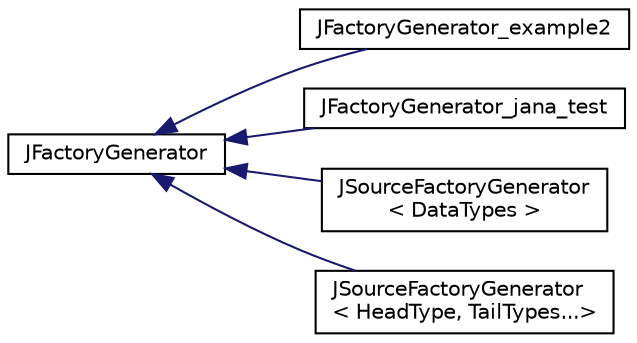 digraph "Graphical Class Hierarchy"
{
  edge [fontname="Helvetica",fontsize="10",labelfontname="Helvetica",labelfontsize="10"];
  node [fontname="Helvetica",fontsize="10",shape=record];
  rankdir="LR";
  Node1 [label="JFactoryGenerator",height=0.2,width=0.4,color="black", fillcolor="white", style="filled",URL="$class_j_factory_generator.html"];
  Node1 -> Node2 [dir="back",color="midnightblue",fontsize="10",style="solid",fontname="Helvetica"];
  Node2 [label="JFactoryGenerator_example2",height=0.2,width=0.4,color="black", fillcolor="white", style="filled",URL="$class_j_factory_generator__example2.html"];
  Node1 -> Node3 [dir="back",color="midnightblue",fontsize="10",style="solid",fontname="Helvetica"];
  Node3 [label="JFactoryGenerator_jana_test",height=0.2,width=0.4,color="black", fillcolor="white", style="filled",URL="$class_j_factory_generator__jana__test.html"];
  Node1 -> Node4 [dir="back",color="midnightblue",fontsize="10",style="solid",fontname="Helvetica"];
  Node4 [label="JSourceFactoryGenerator\l\< DataTypes \>",height=0.2,width=0.4,color="black", fillcolor="white", style="filled",URL="$class_j_source_factory_generator.html"];
  Node1 -> Node5 [dir="back",color="midnightblue",fontsize="10",style="solid",fontname="Helvetica"];
  Node5 [label="JSourceFactoryGenerator\l\< HeadType, TailTypes...\>",height=0.2,width=0.4,color="black", fillcolor="white", style="filled",URL="$struct_j_source_factory_generator_3_01_head_type_00_01_tail_types_8_8_8_4.html"];
}
